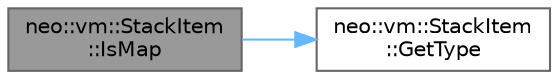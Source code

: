 digraph "neo::vm::StackItem::IsMap"
{
 // LATEX_PDF_SIZE
  bgcolor="transparent";
  edge [fontname=Helvetica,fontsize=10,labelfontname=Helvetica,labelfontsize=10];
  node [fontname=Helvetica,fontsize=10,shape=box,height=0.2,width=0.4];
  rankdir="LR";
  Node1 [id="Node000001",label="neo::vm::StackItem\l::IsMap",height=0.2,width=0.4,color="gray40", fillcolor="grey60", style="filled", fontcolor="black",tooltip="Checks if this stack item is a map."];
  Node1 -> Node2 [id="edge2_Node000001_Node000002",color="steelblue1",style="solid",tooltip=" "];
  Node2 [id="Node000002",label="neo::vm::StackItem\l::GetType",height=0.2,width=0.4,color="grey40", fillcolor="white", style="filled",URL="$classneo_1_1vm_1_1_stack_item.html#af69a470d18df4bb1d0e23c25eca1dcb9",tooltip="Gets the type of the stack item."];
}
